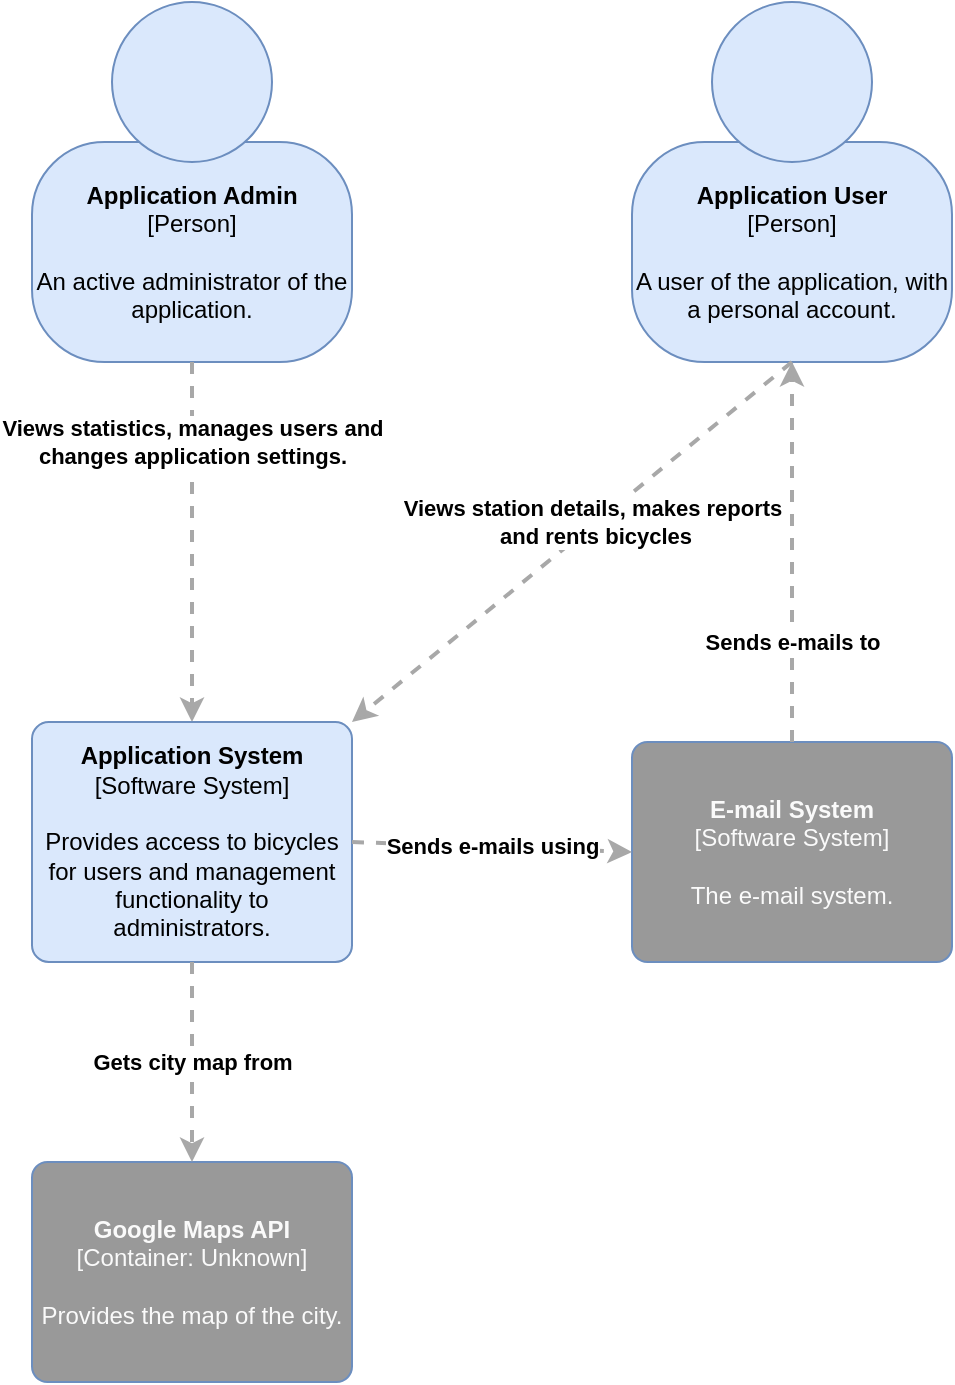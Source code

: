 <mxfile version="12.4.3" type="device" pages="1"><diagram id="oY2qXbTEWBEi_N1zrGZv" name="Page-1"><mxGraphModel dx="1342" dy="614" grid="1" gridSize="10" guides="1" tooltips="1" connect="1" arrows="1" fold="1" page="1" pageScale="1" pageWidth="827" pageHeight="1169" math="0" shadow="0"><root><mxCell id="0"/><mxCell id="1" parent="0"/><mxCell id="acbDxEnnL6yF7dyuKxwG-1" value="" style="group;rounded=0;labelBackgroundColor=none;fillColor=none;fontColor=#000000;align=center;html=1;" parent="1" vertex="1" connectable="0"><mxGeometry x="230" y="90" width="160" height="180" as="geometry"/><C4Person as="c4"/></mxCell><object label="&lt;b&gt;Application Admin&lt;/b&gt;&lt;br&gt;&lt;div&gt;[Person]&lt;/div&gt;&lt;div&gt;&lt;br&gt;&lt;/div&gt;&lt;div&gt;An active administrator of the application.&lt;/div&gt;" placeholders="1" c4Name="name" c4Type="body" c4Description="Beschreibung" id="acbDxEnnL6yF7dyuKxwG-2"><mxCell style="rounded=1;whiteSpace=wrap;html=1;labelBackgroundColor=none;fillColor=#dae8fc;fontColor=#000000;align=center;arcSize=33;strokeColor=#6c8ebf;" parent="acbDxEnnL6yF7dyuKxwG-1" vertex="1"><mxGeometry y="70" width="160" height="110" as="geometry"/><C4Person as="c4"/></mxCell></object><mxCell id="acbDxEnnL6yF7dyuKxwG-3" value="" style="ellipse;whiteSpace=wrap;html=1;aspect=fixed;rounded=0;labelBackgroundColor=none;fillColor=#dae8fc;fontSize=12;fontColor=#000000;align=center;strokeColor=#6c8ebf;" parent="acbDxEnnL6yF7dyuKxwG-1" vertex="1"><mxGeometry x="40" width="80" height="80" as="geometry"/><C4Person as="c4"/></mxCell><mxCell id="acbDxEnnL6yF7dyuKxwG-4" value="" style="group;rounded=0;labelBackgroundColor=none;fillColor=none;fontColor=#000000;align=center;html=1;" parent="1" vertex="1" connectable="0"><mxGeometry x="530" y="90" width="160" height="180" as="geometry"/><C4Person as="c4"/></mxCell><object label="&lt;b&gt;Application User&lt;/b&gt;&lt;br&gt;&lt;div&gt;[Person]&lt;/div&gt;&lt;div&gt;&lt;br&gt;&lt;/div&gt;&lt;div&gt;A user of the application, with a personal account.&lt;/div&gt;" placeholders="1" c4Name="name" c4Type="body" c4Description="Beschreibung" id="acbDxEnnL6yF7dyuKxwG-5"><mxCell style="rounded=1;whiteSpace=wrap;html=1;labelBackgroundColor=none;fillColor=#dae8fc;fontColor=#000000;align=center;arcSize=33;strokeColor=#6c8ebf;" parent="acbDxEnnL6yF7dyuKxwG-4" vertex="1"><mxGeometry y="70" width="160" height="110" as="geometry"/><C4Person as="c4"/></mxCell></object><mxCell id="acbDxEnnL6yF7dyuKxwG-6" value="" style="ellipse;whiteSpace=wrap;html=1;aspect=fixed;rounded=0;labelBackgroundColor=none;fillColor=#dae8fc;fontSize=12;fontColor=#000000;align=center;strokeColor=#6c8ebf;" parent="acbDxEnnL6yF7dyuKxwG-4" vertex="1"><mxGeometry x="40" width="80" height="80" as="geometry"/><C4Person as="c4"/></mxCell><object label="&lt;b&gt;Views statistics, manages users and&lt;br&gt;changes application settings.&lt;br&gt;&lt;/b&gt;" c4Type="Relationship" c4Description="Beschreibung" c4Technology="technology" id="acbDxEnnL6yF7dyuKxwG-9"><mxCell style="edgeStyle=none;rounded=0;html=1;entryX=0.5;entryY=0;jettySize=auto;orthogonalLoop=1;strokeColor=#A8A8A8;strokeWidth=2;fontColor=#000000;jumpStyle=none;dashed=1;exitX=0.5;exitY=1;exitDx=0;exitDy=0;entryDx=0;entryDy=0;" parent="1" source="acbDxEnnL6yF7dyuKxwG-2" target="acbDxEnnL6yF7dyuKxwG-11" edge="1"><mxGeometry x="-0.556" width="160" relative="1" as="geometry"><mxPoint x="200" y="330" as="sourcePoint"/><mxPoint x="280" y="330" as="targetPoint"/><mxPoint as="offset"/></mxGeometry><C4Relationship as="c4"/></mxCell></object><object label="&lt;b&gt;Application System&lt;/b&gt;&lt;br&gt;&lt;div&gt;[Software System]&lt;/div&gt;&lt;div&gt;&lt;br&gt;&lt;/div&gt;&lt;div&gt;Provides access to bicycles for users and management functionality to administrators.&lt;/div&gt;" placeholders="1" c4Name="name" c4Type="SoftwareSystem" c4Description="Beschreibung" id="acbDxEnnL6yF7dyuKxwG-11"><mxCell style="rounded=1;whiteSpace=wrap;html=1;labelBackgroundColor=none;fillColor=#dae8fc;fontColor=#000000;align=center;arcSize=7;strokeColor=#6c8ebf;" parent="1" vertex="1"><mxGeometry x="230" y="450" width="160" height="120" as="geometry"/><C4SoftwareSystem as="c4"/></mxCell></object><object label="&lt;div style=&quot;text-align: left&quot;&gt;&lt;div style=&quot;text-align: center&quot;&gt;&lt;b&gt;Views station details, makes reports&lt;/b&gt;&lt;/div&gt;&lt;div style=&quot;text-align: center&quot;&gt;&lt;b&gt;&amp;nbsp;and rents bicycles&lt;/b&gt;&lt;/div&gt;&lt;/div&gt;" c4Type="Relationship" c4Description="Beschreibung" c4Technology="technology" id="acbDxEnnL6yF7dyuKxwG-12"><mxCell style="edgeStyle=none;rounded=0;html=1;entryX=1;entryY=0;jettySize=auto;orthogonalLoop=1;strokeColor=#A8A8A8;strokeWidth=2;fontColor=#000000;jumpStyle=none;dashed=1;exitX=0.5;exitY=1;exitDx=0;exitDy=0;entryDx=0;entryDy=0;" parent="1" source="acbDxEnnL6yF7dyuKxwG-5" target="acbDxEnnL6yF7dyuKxwG-11" edge="1"><mxGeometry x="-0.099" y="-1" width="160" relative="1" as="geometry"><mxPoint x="540" y="360" as="sourcePoint"/><mxPoint x="700" y="360" as="targetPoint"/><mxPoint as="offset"/></mxGeometry><C4Relationship as="c4"/></mxCell></object><object label="&lt;font color=&quot;#fafafa&quot;&gt;&lt;b&gt;Google Maps API&lt;/b&gt;&lt;br&gt;&lt;/font&gt;&lt;div&gt;&lt;font color=&quot;#fafafa&quot;&gt;[Container: Unknown]&lt;/font&gt;&lt;/div&gt;&lt;div&gt;&lt;font color=&quot;#fafafa&quot;&gt;&lt;br&gt;&lt;/font&gt;&lt;/div&gt;&lt;div&gt;&lt;font color=&quot;#fafafa&quot;&gt;Provides the map of the city.&lt;/font&gt;&lt;/div&gt;" placeholders="1" c4Name="name" c4Type="SoftwareSystem" c4Description="Beschreibung" id="acbDxEnnL6yF7dyuKxwG-13"><mxCell style="rounded=1;whiteSpace=wrap;html=1;labelBackgroundColor=none;fillColor=#999999;fontColor=#000000;align=center;arcSize=7;strokeColor=#6c8ebf;" parent="1" vertex="1"><mxGeometry x="230" y="670" width="160" height="110" as="geometry"/><C4SoftwareSystem as="c4"/></mxCell></object><object label="&lt;div style=&quot;text-align: left&quot;&gt;&lt;div style=&quot;text-align: center&quot;&gt;&lt;b&gt;Gets city map from&lt;/b&gt;&lt;/div&gt;&lt;/div&gt;" c4Type="Relationship" c4Description="Beschreibung" c4Technology="technology" id="acbDxEnnL6yF7dyuKxwG-14"><mxCell style="edgeStyle=none;rounded=0;html=1;entryX=0.5;entryY=0;jettySize=auto;orthogonalLoop=1;strokeColor=#A8A8A8;strokeWidth=2;fontColor=#000000;jumpStyle=none;dashed=1;exitX=0.5;exitY=1;exitDx=0;exitDy=0;entryDx=0;entryDy=0;" parent="1" source="acbDxEnnL6yF7dyuKxwG-11" target="acbDxEnnL6yF7dyuKxwG-13" edge="1"><mxGeometry width="160" relative="1" as="geometry"><mxPoint x="330" y="530" as="sourcePoint"/><mxPoint x="490" y="530" as="targetPoint"/></mxGeometry><C4Relationship as="c4"/></mxCell></object><object label="&lt;font color=&quot;#fafafa&quot;&gt;&lt;b&gt;E-mail System&lt;/b&gt;&lt;br&gt;&lt;/font&gt;&lt;div&gt;&lt;font color=&quot;#fafafa&quot;&gt;[Software System]&lt;/font&gt;&lt;/div&gt;&lt;div&gt;&lt;font color=&quot;#fafafa&quot;&gt;&lt;br&gt;&lt;/font&gt;&lt;/div&gt;&lt;div&gt;&lt;font color=&quot;#fafafa&quot;&gt;The e-mail system.&lt;/font&gt;&lt;/div&gt;" placeholders="1" c4Name="name" c4Type="SoftwareSystem" c4Description="Beschreibung" id="acbDxEnnL6yF7dyuKxwG-15"><mxCell style="rounded=1;whiteSpace=wrap;html=1;labelBackgroundColor=none;fillColor=#999999;fontColor=#000000;align=center;arcSize=7;strokeColor=#6c8ebf;" parent="1" vertex="1"><mxGeometry x="530" y="460" width="160" height="110" as="geometry"/><C4SoftwareSystem as="c4"/></mxCell></object><object label="&lt;div style=&quot;text-align: left&quot;&gt;&lt;div style=&quot;text-align: center&quot;&gt;&lt;b&gt;Sends e-mails using&lt;/b&gt;&lt;/div&gt;&lt;/div&gt;" c4Type="Relationship" c4Description="Beschreibung" c4Technology="technology" id="acbDxEnnL6yF7dyuKxwG-16"><mxCell style="edgeStyle=none;rounded=0;html=1;entryX=0;entryY=0.5;jettySize=auto;orthogonalLoop=1;strokeColor=#A8A8A8;strokeWidth=2;fontColor=#000000;jumpStyle=none;dashed=1;exitX=1;exitY=0.5;exitDx=0;exitDy=0;entryDx=0;entryDy=0;" parent="1" source="acbDxEnnL6yF7dyuKxwG-11" target="acbDxEnnL6yF7dyuKxwG-15" edge="1"><mxGeometry width="160" relative="1" as="geometry"><mxPoint x="490" y="580" as="sourcePoint"/><mxPoint x="650" y="580" as="targetPoint"/><Array as="points"/></mxGeometry><C4Relationship as="c4"/></mxCell></object><object label="&lt;div style=&quot;text-align: left&quot;&gt;&lt;div style=&quot;text-align: center&quot;&gt;&lt;b&gt;Sends e-mails to&lt;/b&gt;&lt;/div&gt;&lt;/div&gt;" c4Type="Relationship" c4Description="Beschreibung" c4Technology="technology" id="acbDxEnnL6yF7dyuKxwG-18"><mxCell style="edgeStyle=none;rounded=0;html=1;entryX=0.5;entryY=1;jettySize=auto;orthogonalLoop=1;strokeColor=#A8A8A8;strokeWidth=2;fontColor=#000000;jumpStyle=none;dashed=1;entryDx=0;entryDy=0;exitX=0.5;exitY=0;exitDx=0;exitDy=0;" parent="1" source="acbDxEnnL6yF7dyuKxwG-15" target="acbDxEnnL6yF7dyuKxwG-5" edge="1"><mxGeometry x="-0.474" width="160" relative="1" as="geometry"><mxPoint x="560" y="340" as="sourcePoint"/><mxPoint x="720" y="340" as="targetPoint"/><mxPoint as="offset"/></mxGeometry><C4Relationship as="c4"/></mxCell></object></root></mxGraphModel></diagram></mxfile>